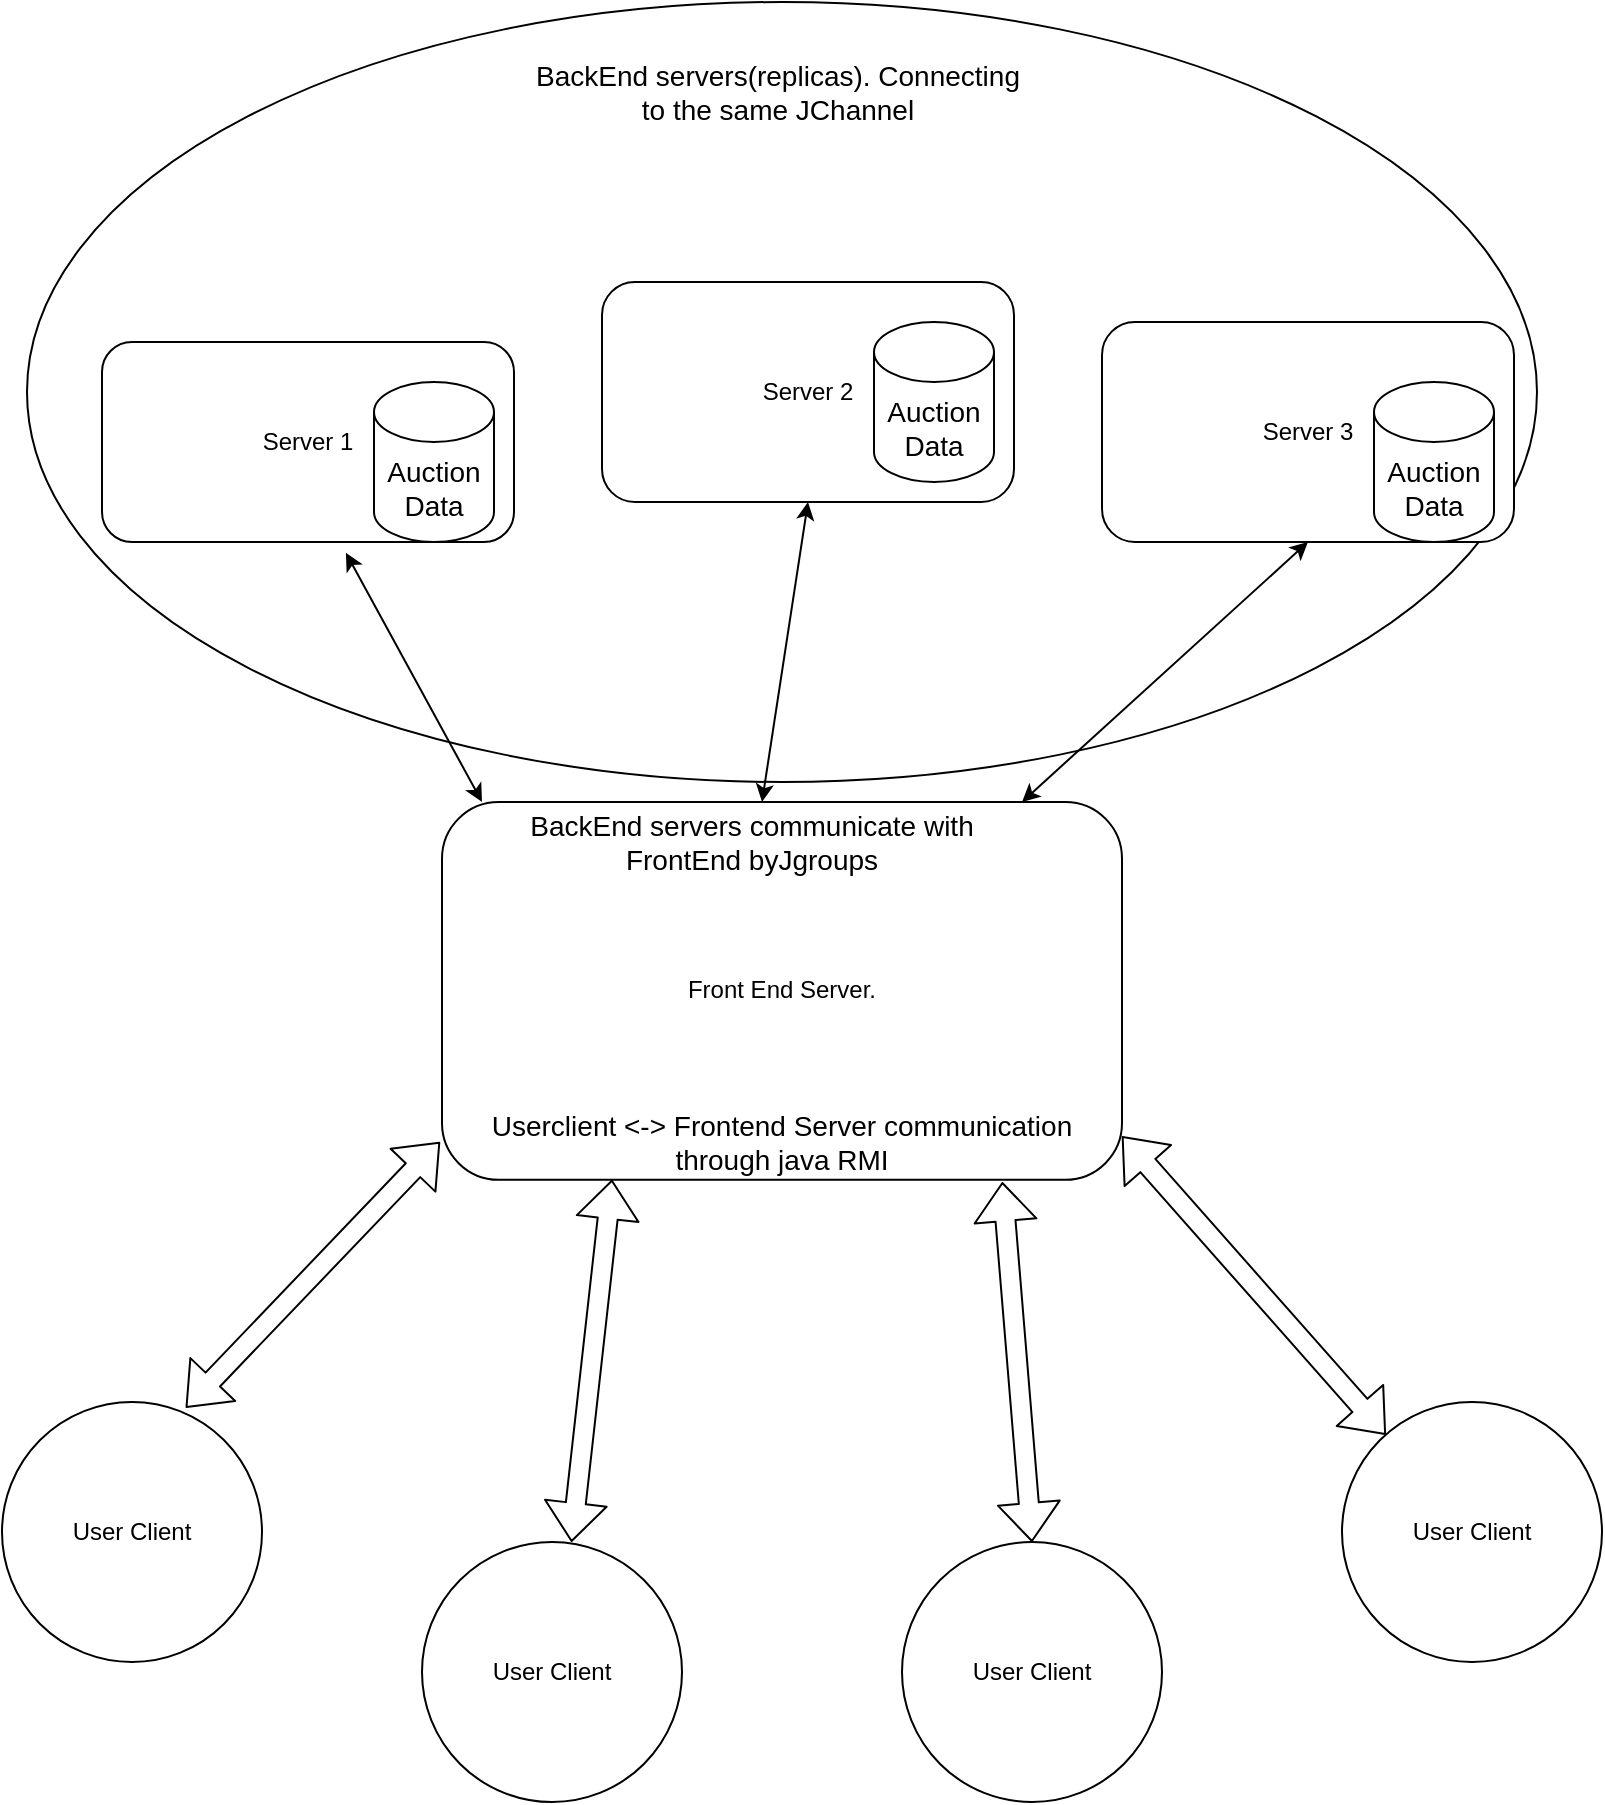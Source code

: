 <mxfile version="13.10.8" type="device"><diagram id="trfToIqgCDNRwKWxIVSk" name="Page-1"><mxGraphModel dx="1211" dy="1100" grid="1" gridSize="10" guides="1" tooltips="1" connect="1" arrows="1" fold="1" page="1" pageScale="1" pageWidth="827" pageHeight="1169" math="0" shadow="0"><root><mxCell id="0"/><mxCell id="1" parent="0"/><mxCell id="nhKLb9x1BSgpgRv3llp7-31" value="" style="ellipse;whiteSpace=wrap;html=1;fontSize=14;" vertex="1" parent="1"><mxGeometry x="26.5" y="230" width="755" height="390" as="geometry"/></mxCell><mxCell id="nhKLb9x1BSgpgRv3llp7-1" value="Server 1" style="rounded=1;whiteSpace=wrap;html=1;" vertex="1" parent="1"><mxGeometry x="64" y="400" width="206" height="100" as="geometry"/></mxCell><mxCell id="nhKLb9x1BSgpgRv3llp7-2" value="Server 3" style="rounded=1;whiteSpace=wrap;html=1;" vertex="1" parent="1"><mxGeometry x="564" y="390" width="206" height="110" as="geometry"/></mxCell><mxCell id="nhKLb9x1BSgpgRv3llp7-3" value="Server 2" style="rounded=1;whiteSpace=wrap;html=1;" vertex="1" parent="1"><mxGeometry x="314" y="370" width="206" height="110" as="geometry"/></mxCell><mxCell id="nhKLb9x1BSgpgRv3llp7-4" value="Front End Server." style="rounded=1;whiteSpace=wrap;html=1;" vertex="1" parent="1"><mxGeometry x="234" y="630" width="340" height="188.89" as="geometry"/></mxCell><mxCell id="nhKLb9x1BSgpgRv3llp7-5" value="User Client" style="ellipse;whiteSpace=wrap;html=1;aspect=fixed;" vertex="1" parent="1"><mxGeometry x="14" y="930" width="130" height="130" as="geometry"/></mxCell><mxCell id="nhKLb9x1BSgpgRv3llp7-10" value="User Client" style="ellipse;whiteSpace=wrap;html=1;aspect=fixed;" vertex="1" parent="1"><mxGeometry x="224" y="1000" width="130" height="130" as="geometry"/></mxCell><mxCell id="nhKLb9x1BSgpgRv3llp7-11" value="User Client" style="ellipse;whiteSpace=wrap;html=1;aspect=fixed;" vertex="1" parent="1"><mxGeometry x="464" y="1000" width="130" height="130" as="geometry"/></mxCell><mxCell id="nhKLb9x1BSgpgRv3llp7-12" value="User Client" style="ellipse;whiteSpace=wrap;html=1;aspect=fixed;" vertex="1" parent="1"><mxGeometry x="684" y="930" width="130" height="130" as="geometry"/></mxCell><mxCell id="nhKLb9x1BSgpgRv3llp7-19" value="" style="shape=flexArrow;endArrow=classic;startArrow=classic;html=1;entryX=-0.003;entryY=0.9;entryDx=0;entryDy=0;entryPerimeter=0;exitX=0.707;exitY=0.022;exitDx=0;exitDy=0;exitPerimeter=0;" edge="1" parent="1" source="nhKLb9x1BSgpgRv3llp7-5" target="nhKLb9x1BSgpgRv3llp7-4"><mxGeometry width="50" height="50" relative="1" as="geometry"><mxPoint x="114" y="950" as="sourcePoint"/><mxPoint x="164" y="900" as="targetPoint"/></mxGeometry></mxCell><mxCell id="nhKLb9x1BSgpgRv3llp7-20" value="" style="shape=flexArrow;endArrow=classic;startArrow=classic;html=1;entryX=0.25;entryY=1;entryDx=0;entryDy=0;exitX=0.575;exitY=0;exitDx=0;exitDy=0;exitPerimeter=0;" edge="1" parent="1" source="nhKLb9x1BSgpgRv3llp7-10" target="nhKLb9x1BSgpgRv3llp7-4"><mxGeometry width="50" height="50" relative="1" as="geometry"><mxPoint x="294" y="1010.0" as="sourcePoint"/><mxPoint x="412.98" y="860.001" as="targetPoint"/></mxGeometry></mxCell><mxCell id="nhKLb9x1BSgpgRv3llp7-21" value="" style="shape=flexArrow;endArrow=classic;startArrow=classic;html=1;entryX=0.824;entryY=1.006;entryDx=0;entryDy=0;entryPerimeter=0;exitX=0.5;exitY=0;exitDx=0;exitDy=0;" edge="1" parent="1" source="nhKLb9x1BSgpgRv3llp7-11" target="nhKLb9x1BSgpgRv3llp7-4"><mxGeometry width="50" height="50" relative="1" as="geometry"><mxPoint x="524" y="1010.0" as="sourcePoint"/><mxPoint x="642.98" y="860.001" as="targetPoint"/></mxGeometry></mxCell><mxCell id="nhKLb9x1BSgpgRv3llp7-22" value="" style="shape=flexArrow;endArrow=classic;startArrow=classic;html=1;entryX=1;entryY=0.885;entryDx=0;entryDy=0;entryPerimeter=0;" edge="1" parent="1" source="nhKLb9x1BSgpgRv3llp7-12" target="nhKLb9x1BSgpgRv3llp7-4"><mxGeometry width="50" height="50" relative="1" as="geometry"><mxPoint x="544" y="930.0" as="sourcePoint"/><mxPoint x="671.07" y="797.141" as="targetPoint"/></mxGeometry></mxCell><mxCell id="nhKLb9x1BSgpgRv3llp7-24" value="" style="endArrow=classic;startArrow=classic;html=1;entryX=0.592;entryY=1.054;entryDx=0;entryDy=0;entryPerimeter=0;" edge="1" parent="1" target="nhKLb9x1BSgpgRv3llp7-1"><mxGeometry width="50" height="50" relative="1" as="geometry"><mxPoint x="254" y="630" as="sourcePoint"/><mxPoint x="304" y="580" as="targetPoint"/></mxGeometry></mxCell><mxCell id="nhKLb9x1BSgpgRv3llp7-26" value="" style="endArrow=classic;startArrow=classic;html=1;entryX=0.5;entryY=1;entryDx=0;entryDy=0;" edge="1" parent="1" target="nhKLb9x1BSgpgRv3llp7-3"><mxGeometry width="50" height="50" relative="1" as="geometry"><mxPoint x="394" y="630" as="sourcePoint"/><mxPoint x="444" y="580" as="targetPoint"/></mxGeometry></mxCell><mxCell id="nhKLb9x1BSgpgRv3llp7-27" value="" style="endArrow=classic;startArrow=classic;html=1;entryX=0.5;entryY=1;entryDx=0;entryDy=0;" edge="1" parent="1" target="nhKLb9x1BSgpgRv3llp7-2"><mxGeometry width="50" height="50" relative="1" as="geometry"><mxPoint x="524" y="630" as="sourcePoint"/><mxPoint x="604" y="590" as="targetPoint"/></mxGeometry></mxCell><mxCell id="nhKLb9x1BSgpgRv3llp7-29" value="Userclient &amp;lt;-&amp;gt; Frontend Server communication through java RMI" style="text;html=1;strokeColor=none;fillColor=none;align=center;verticalAlign=middle;whiteSpace=wrap;rounded=0;fontSize=14;" vertex="1" parent="1"><mxGeometry x="249" y="760" width="310" height="80" as="geometry"/></mxCell><mxCell id="nhKLb9x1BSgpgRv3llp7-30" value="BackEnd servers communicate with FrontEnd byJgroups" style="text;html=1;strokeColor=none;fillColor=none;align=center;verticalAlign=middle;whiteSpace=wrap;rounded=0;fontSize=14;" vertex="1" parent="1"><mxGeometry x="274" y="640" width="230" height="20" as="geometry"/></mxCell><mxCell id="nhKLb9x1BSgpgRv3llp7-32" value="BackEnd servers(replicas). Connecting to the same JChannel" style="text;html=1;strokeColor=none;fillColor=none;align=center;verticalAlign=middle;whiteSpace=wrap;rounded=0;fontSize=14;" vertex="1" parent="1"><mxGeometry x="274" y="250" width="256" height="50" as="geometry"/></mxCell><mxCell id="nhKLb9x1BSgpgRv3llp7-34" value="Auction Data" style="shape=cylinder3;whiteSpace=wrap;html=1;boundedLbl=1;backgroundOutline=1;size=15;fontSize=14;" vertex="1" parent="1"><mxGeometry x="200" y="420" width="60" height="80" as="geometry"/></mxCell><mxCell id="nhKLb9x1BSgpgRv3llp7-37" value="Auction Data" style="shape=cylinder3;whiteSpace=wrap;html=1;boundedLbl=1;backgroundOutline=1;size=15;fontSize=14;" vertex="1" parent="1"><mxGeometry x="450" y="390" width="60" height="80" as="geometry"/></mxCell><mxCell id="nhKLb9x1BSgpgRv3llp7-38" value="Auction Data" style="shape=cylinder3;whiteSpace=wrap;html=1;boundedLbl=1;backgroundOutline=1;size=15;fontSize=14;" vertex="1" parent="1"><mxGeometry x="700" y="420" width="60" height="80" as="geometry"/></mxCell></root></mxGraphModel></diagram></mxfile>